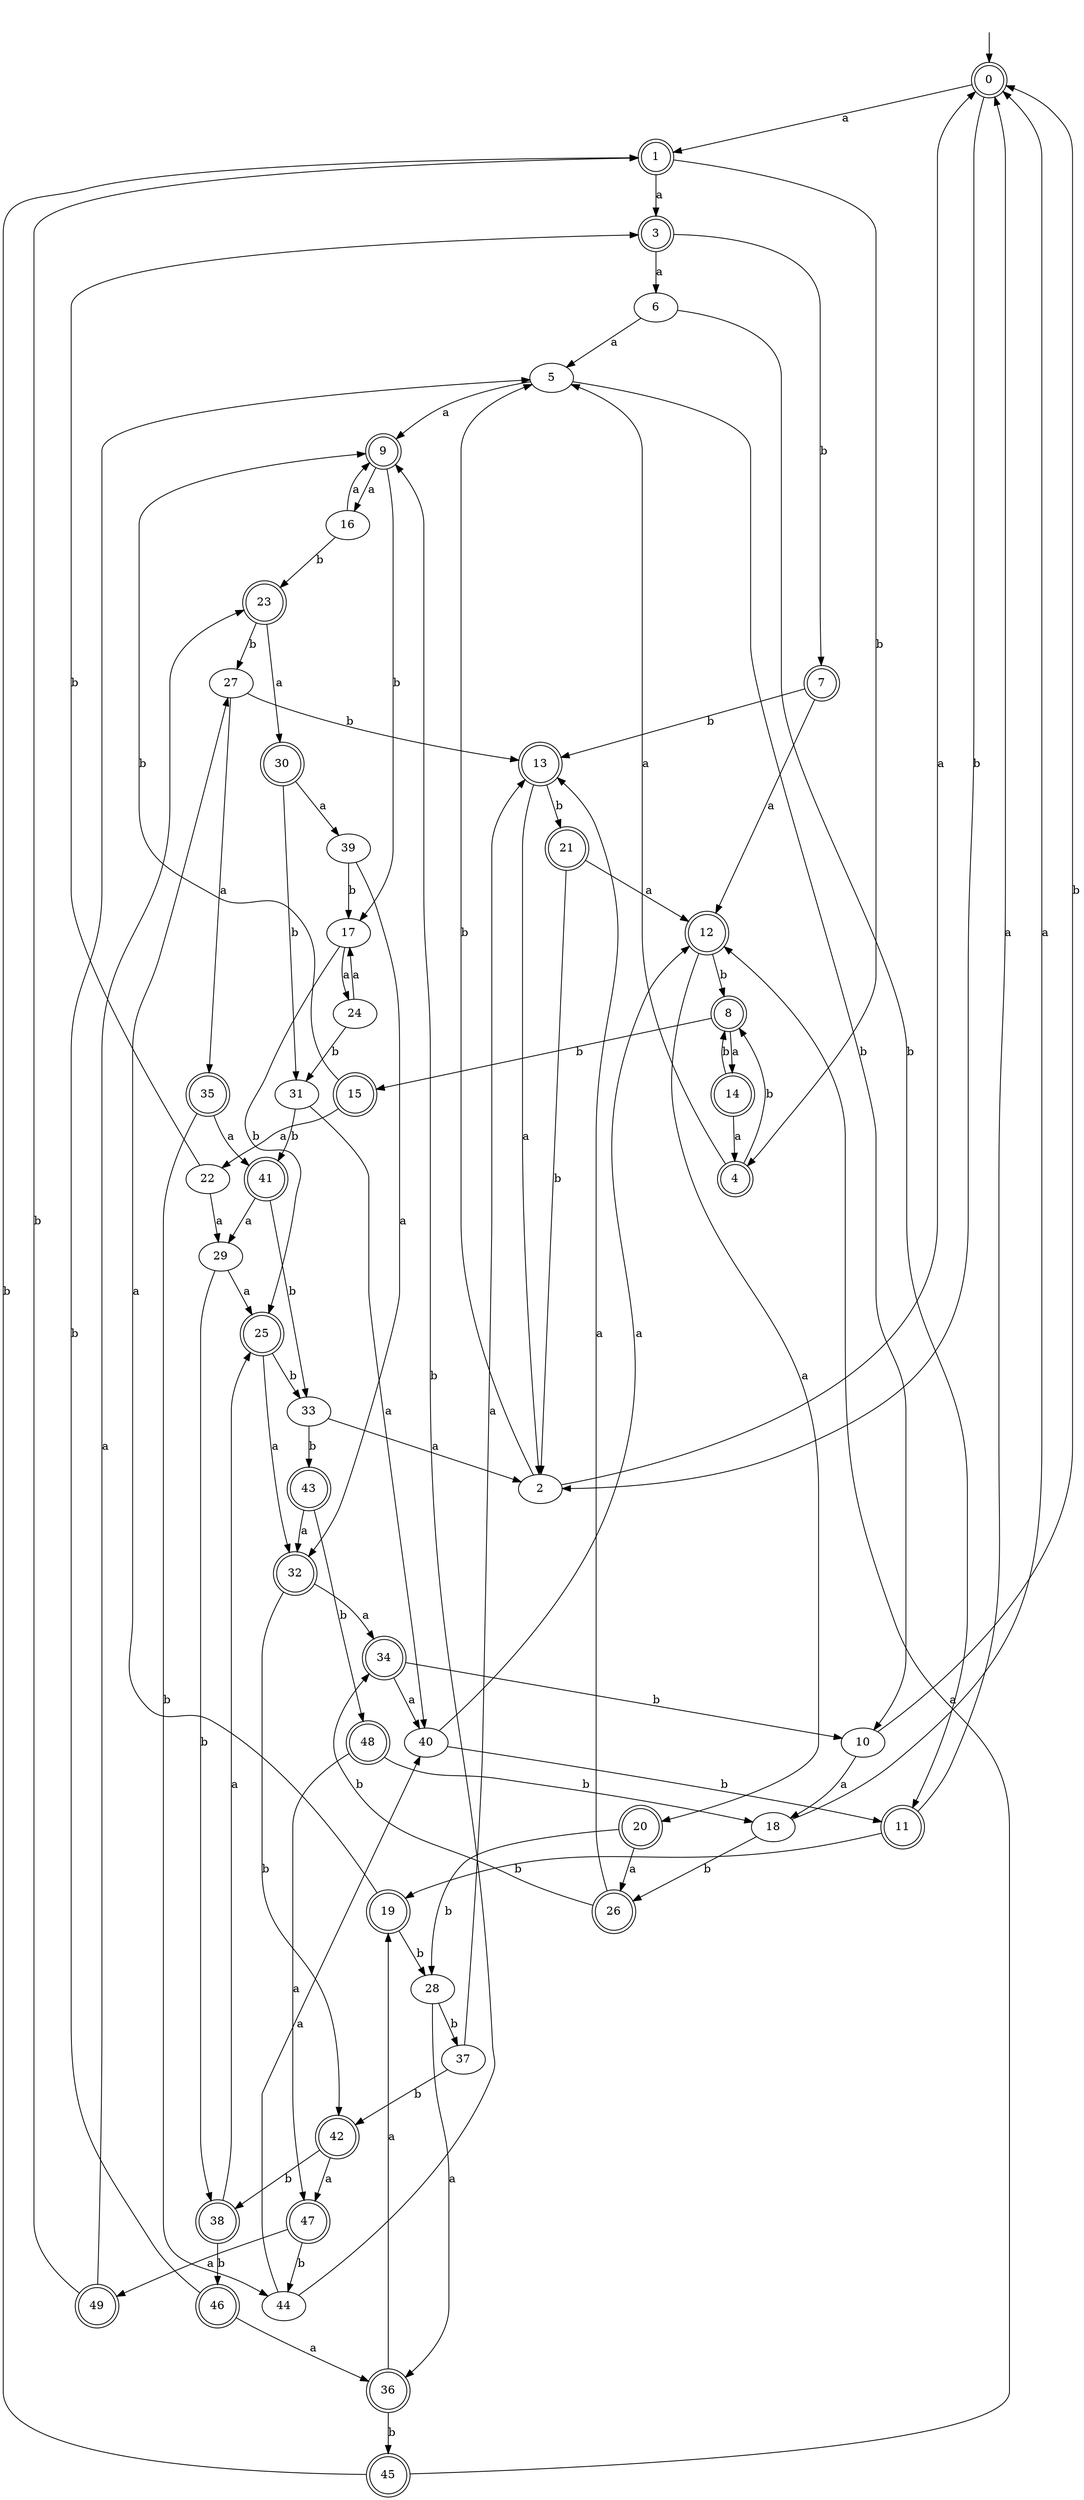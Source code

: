 digraph RandomDFA {
  __start0 [label="", shape=none];
  __start0 -> 0 [label=""];
  0 [shape=circle] [shape=doublecircle]
  0 -> 1 [label="a"]
  0 -> 2 [label="b"]
  1 [shape=doublecircle]
  1 -> 3 [label="a"]
  1 -> 4 [label="b"]
  2
  2 -> 0 [label="a"]
  2 -> 5 [label="b"]
  3 [shape=doublecircle]
  3 -> 6 [label="a"]
  3 -> 7 [label="b"]
  4 [shape=doublecircle]
  4 -> 5 [label="a"]
  4 -> 8 [label="b"]
  5
  5 -> 9 [label="a"]
  5 -> 10 [label="b"]
  6
  6 -> 5 [label="a"]
  6 -> 11 [label="b"]
  7 [shape=doublecircle]
  7 -> 12 [label="a"]
  7 -> 13 [label="b"]
  8 [shape=doublecircle]
  8 -> 14 [label="a"]
  8 -> 15 [label="b"]
  9 [shape=doublecircle]
  9 -> 16 [label="a"]
  9 -> 17 [label="b"]
  10
  10 -> 18 [label="a"]
  10 -> 0 [label="b"]
  11 [shape=doublecircle]
  11 -> 0 [label="a"]
  11 -> 19 [label="b"]
  12 [shape=doublecircle]
  12 -> 20 [label="a"]
  12 -> 8 [label="b"]
  13 [shape=doublecircle]
  13 -> 2 [label="a"]
  13 -> 21 [label="b"]
  14 [shape=doublecircle]
  14 -> 4 [label="a"]
  14 -> 8 [label="b"]
  15 [shape=doublecircle]
  15 -> 22 [label="a"]
  15 -> 9 [label="b"]
  16
  16 -> 9 [label="a"]
  16 -> 23 [label="b"]
  17
  17 -> 24 [label="a"]
  17 -> 25 [label="b"]
  18
  18 -> 0 [label="a"]
  18 -> 26 [label="b"]
  19 [shape=doublecircle]
  19 -> 27 [label="a"]
  19 -> 28 [label="b"]
  20 [shape=doublecircle]
  20 -> 26 [label="a"]
  20 -> 28 [label="b"]
  21 [shape=doublecircle]
  21 -> 12 [label="a"]
  21 -> 2 [label="b"]
  22
  22 -> 29 [label="a"]
  22 -> 3 [label="b"]
  23 [shape=doublecircle]
  23 -> 30 [label="a"]
  23 -> 27 [label="b"]
  24
  24 -> 17 [label="a"]
  24 -> 31 [label="b"]
  25 [shape=doublecircle]
  25 -> 32 [label="a"]
  25 -> 33 [label="b"]
  26 [shape=doublecircle]
  26 -> 13 [label="a"]
  26 -> 34 [label="b"]
  27
  27 -> 35 [label="a"]
  27 -> 13 [label="b"]
  28
  28 -> 36 [label="a"]
  28 -> 37 [label="b"]
  29
  29 -> 25 [label="a"]
  29 -> 38 [label="b"]
  30 [shape=doublecircle]
  30 -> 39 [label="a"]
  30 -> 31 [label="b"]
  31
  31 -> 40 [label="a"]
  31 -> 41 [label="b"]
  32 [shape=doublecircle]
  32 -> 34 [label="a"]
  32 -> 42 [label="b"]
  33
  33 -> 2 [label="a"]
  33 -> 43 [label="b"]
  34 [shape=doublecircle]
  34 -> 40 [label="a"]
  34 -> 10 [label="b"]
  35 [shape=doublecircle]
  35 -> 41 [label="a"]
  35 -> 44 [label="b"]
  36 [shape=doublecircle]
  36 -> 19 [label="a"]
  36 -> 45 [label="b"]
  37
  37 -> 13 [label="a"]
  37 -> 42 [label="b"]
  38 [shape=doublecircle]
  38 -> 25 [label="a"]
  38 -> 46 [label="b"]
  39
  39 -> 32 [label="a"]
  39 -> 17 [label="b"]
  40
  40 -> 12 [label="a"]
  40 -> 11 [label="b"]
  41 [shape=doublecircle]
  41 -> 29 [label="a"]
  41 -> 33 [label="b"]
  42 [shape=doublecircle]
  42 -> 47 [label="a"]
  42 -> 38 [label="b"]
  43 [shape=doublecircle]
  43 -> 32 [label="a"]
  43 -> 48 [label="b"]
  44
  44 -> 40 [label="a"]
  44 -> 9 [label="b"]
  45 [shape=doublecircle]
  45 -> 12 [label="a"]
  45 -> 1 [label="b"]
  46 [shape=doublecircle]
  46 -> 36 [label="a"]
  46 -> 5 [label="b"]
  47 [shape=doublecircle]
  47 -> 49 [label="a"]
  47 -> 44 [label="b"]
  48 [shape=doublecircle]
  48 -> 47 [label="a"]
  48 -> 18 [label="b"]
  49 [shape=doublecircle]
  49 -> 23 [label="a"]
  49 -> 1 [label="b"]
}
